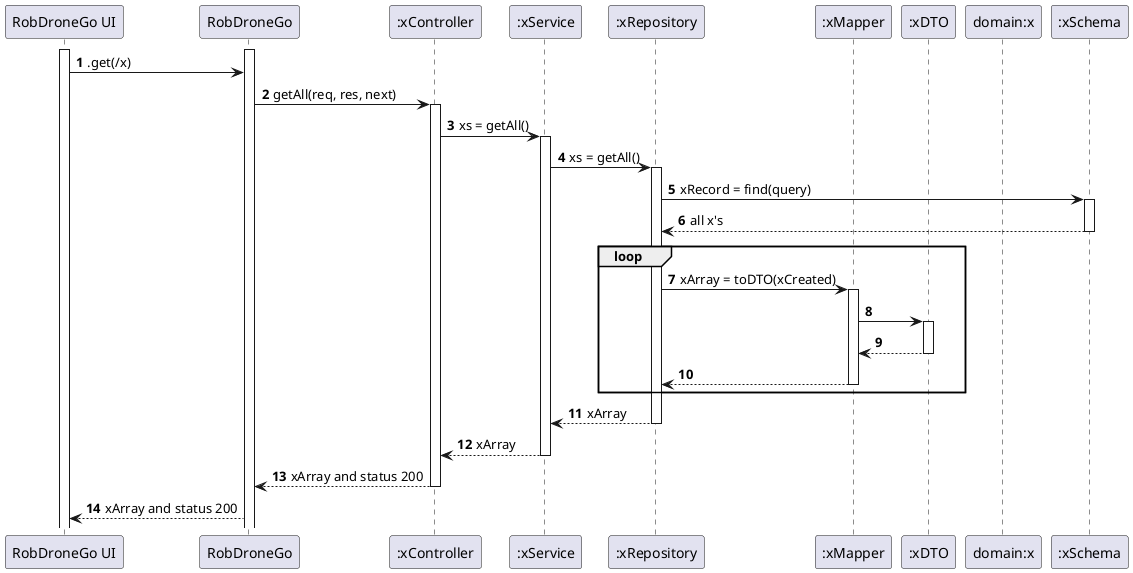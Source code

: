 @startuml

autonumber
participant "RobDroneGo UI" as UI
participant "RobDroneGo" as API
participant ":xController" as XC
participant ":xService" as XS
participant ":xRepository" as XR
participant ":xMapper" as XM
participant ":xDTO" as DTO
participant "domain:x" as X
participant ":xSchema" as XSchema


activate UI
activate API
UI -> API : .get(/x)
API -> XC : getAll(req, res, next)
activate XC
XC -> XS : xs = getAll()
activate XS
XS -> XR : xs = getAll()
activate XR
XR -> XSchema : xRecord = find(query)
activate XSchema
XSchema --> XR : all x's
deactivate XSchema
loop
XR -> XM : xArray = toDTO(xCreated)
activate XM
XM -> DTO
activate DTO
XM <-- DTO
deactivate DTO
XM -->XR
deactivate XM

end

XR --> XS : xArray
deactivate XR
XS --> XC : xArray
deactivate XS
XC --> API : xArray and status 200
deactivate XC
API --> UI : xArray and status 200


@enduml
